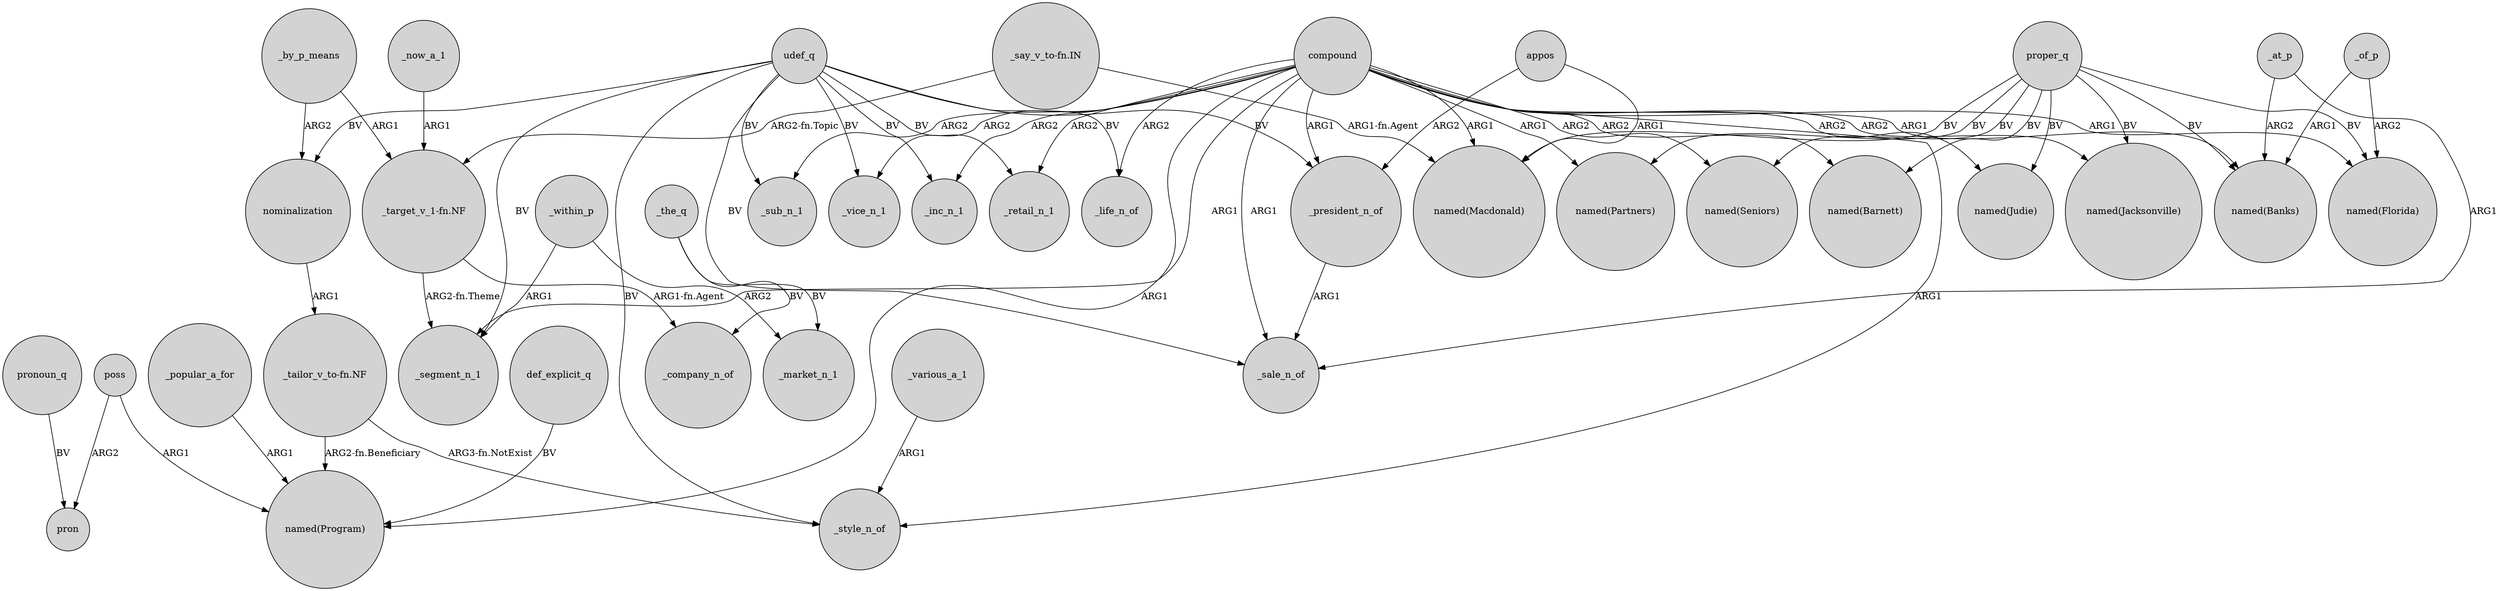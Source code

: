 digraph {
	node [shape=circle style=filled]
	compound -> _life_n_of [label=ARG2]
	compound -> _vice_n_1 [label=ARG2]
	poss -> "named(Program)" [label=ARG1]
	proper_q -> "named(Partners)" [label=BV]
	proper_q -> "named(Macdonald)" [label=BV]
	udef_q -> _inc_n_1 [label=BV]
	proper_q -> "named(Banks)" [label=BV]
	_by_p_means -> nominalization [label=ARG2]
	"_tailor_v_to-fn.NF" -> _style_n_of [label="ARG3-fn.NotExist"]
	poss -> pron [label=ARG2]
	proper_q -> "named(Seniors)" [label=BV]
	_within_p -> _segment_n_1 [label=ARG1]
	nominalization -> "_tailor_v_to-fn.NF" [label=ARG1]
	compound -> _segment_n_1 [label=ARG1]
	def_explicit_q -> "named(Program)" [label=BV]
	proper_q -> "named(Florida)" [label=BV]
	udef_q -> _life_n_of [label=BV]
	compound -> _style_n_of [label=ARG1]
	compound -> _retail_n_1 [label=ARG2]
	proper_q -> "named(Judie)" [label=BV]
	"_tailor_v_to-fn.NF" -> "named(Program)" [label="ARG2-fn.Beneficiary"]
	compound -> "named(Program)" [label=ARG1]
	"_say_v_to-fn.IN" -> "named(Macdonald)" [label="ARG1-fn.Agent"]
	udef_q -> _style_n_of [label=BV]
	proper_q -> "named(Jacksonville)" [label=BV]
	proper_q -> "named(Barnett)" [label=BV]
	udef_q -> _vice_n_1 [label=BV]
	_the_q -> _company_n_of [label=BV]
	compound -> "named(Banks)" [label=ARG1]
	"_target_v_1-fn.NF" -> _segment_n_1 [label="ARG2-fn.Theme"]
	appos -> _president_n_of [label=ARG2]
	pronoun_q -> pron [label=BV]
	compound -> _sub_n_1 [label=ARG2]
	compound -> "named(Seniors)" [label=ARG2]
	compound -> _president_n_of [label=ARG1]
	udef_q -> _president_n_of [label=BV]
	_by_p_means -> "_target_v_1-fn.NF" [label=ARG1]
	compound -> "named(Judie)" [label=ARG2]
	_popular_a_for -> "named(Program)" [label=ARG1]
	_of_p -> "named(Banks)" [label=ARG1]
	_within_p -> _market_n_1 [label=ARG2]
	udef_q -> nominalization [label=BV]
	compound -> "named(Partners)" [label=ARG1]
	_various_a_1 -> _style_n_of [label=ARG1]
	udef_q -> _sale_n_of [label=BV]
	_of_p -> "named(Florida)" [label=ARG2]
	compound -> "named(Macdonald)" [label=ARG1]
	_president_n_of -> _sale_n_of [label=ARG1]
	udef_q -> _sub_n_1 [label=BV]
	udef_q -> _retail_n_1 [label=BV]
	_at_p -> "named(Banks)" [label=ARG2]
	compound -> "named(Florida)" [label=ARG1]
	"_say_v_to-fn.IN" -> "_target_v_1-fn.NF" [label="ARG2-fn.Topic"]
	"_target_v_1-fn.NF" -> _company_n_of [label="ARG1-fn.Agent"]
	_the_q -> _market_n_1 [label=BV]
	_at_p -> _sale_n_of [label=ARG1]
	appos -> "named(Macdonald)" [label=ARG1]
	compound -> _inc_n_1 [label=ARG2]
	compound -> "named(Jacksonville)" [label=ARG2]
	compound -> _sale_n_of [label=ARG1]
	_now_a_1 -> "_target_v_1-fn.NF" [label=ARG1]
	compound -> "named(Barnett)" [label=ARG2]
	udef_q -> _segment_n_1 [label=BV]
}
